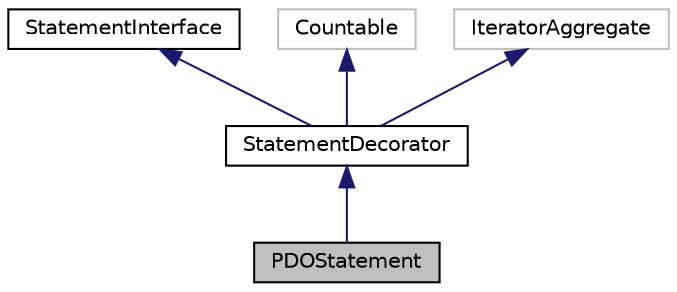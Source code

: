 digraph "PDOStatement"
{
  edge [fontname="Helvetica",fontsize="10",labelfontname="Helvetica",labelfontsize="10"];
  node [fontname="Helvetica",fontsize="10",shape=record];
  Node1 [label="PDOStatement",height=0.2,width=0.4,color="black", fillcolor="grey75", style="filled", fontcolor="black"];
  Node2 -> Node1 [dir="back",color="midnightblue",fontsize="10",style="solid",fontname="Helvetica"];
  Node2 [label="StatementDecorator",height=0.2,width=0.4,color="black", fillcolor="white", style="filled",URL="$class_cake_1_1_database_1_1_statement_1_1_statement_decorator.html"];
  Node3 -> Node2 [dir="back",color="midnightblue",fontsize="10",style="solid",fontname="Helvetica"];
  Node3 [label="StatementInterface",height=0.2,width=0.4,color="black", fillcolor="white", style="filled",URL="$interface_cake_1_1_database_1_1_statement_interface.html"];
  Node4 -> Node2 [dir="back",color="midnightblue",fontsize="10",style="solid",fontname="Helvetica"];
  Node4 [label="Countable",height=0.2,width=0.4,color="grey75", fillcolor="white", style="filled"];
  Node5 -> Node2 [dir="back",color="midnightblue",fontsize="10",style="solid",fontname="Helvetica"];
  Node5 [label="IteratorAggregate",height=0.2,width=0.4,color="grey75", fillcolor="white", style="filled"];
}
